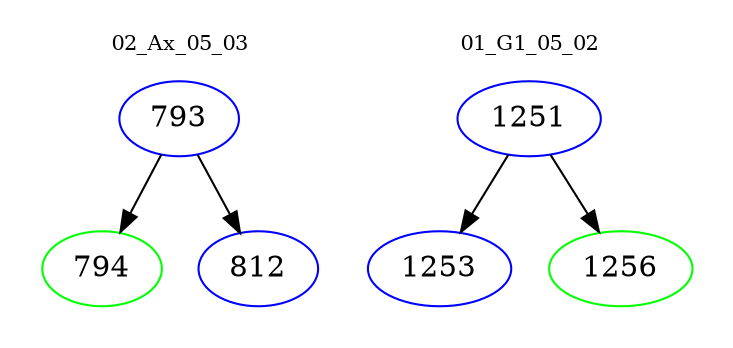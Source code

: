 digraph{
subgraph cluster_0 {
color = white
label = "02_Ax_05_03";
fontsize=10;
T0_793 [label="793", color="blue"]
T0_793 -> T0_794 [color="black"]
T0_794 [label="794", color="green"]
T0_793 -> T0_812 [color="black"]
T0_812 [label="812", color="blue"]
}
subgraph cluster_1 {
color = white
label = "01_G1_05_02";
fontsize=10;
T1_1251 [label="1251", color="blue"]
T1_1251 -> T1_1253 [color="black"]
T1_1253 [label="1253", color="blue"]
T1_1251 -> T1_1256 [color="black"]
T1_1256 [label="1256", color="green"]
}
}
